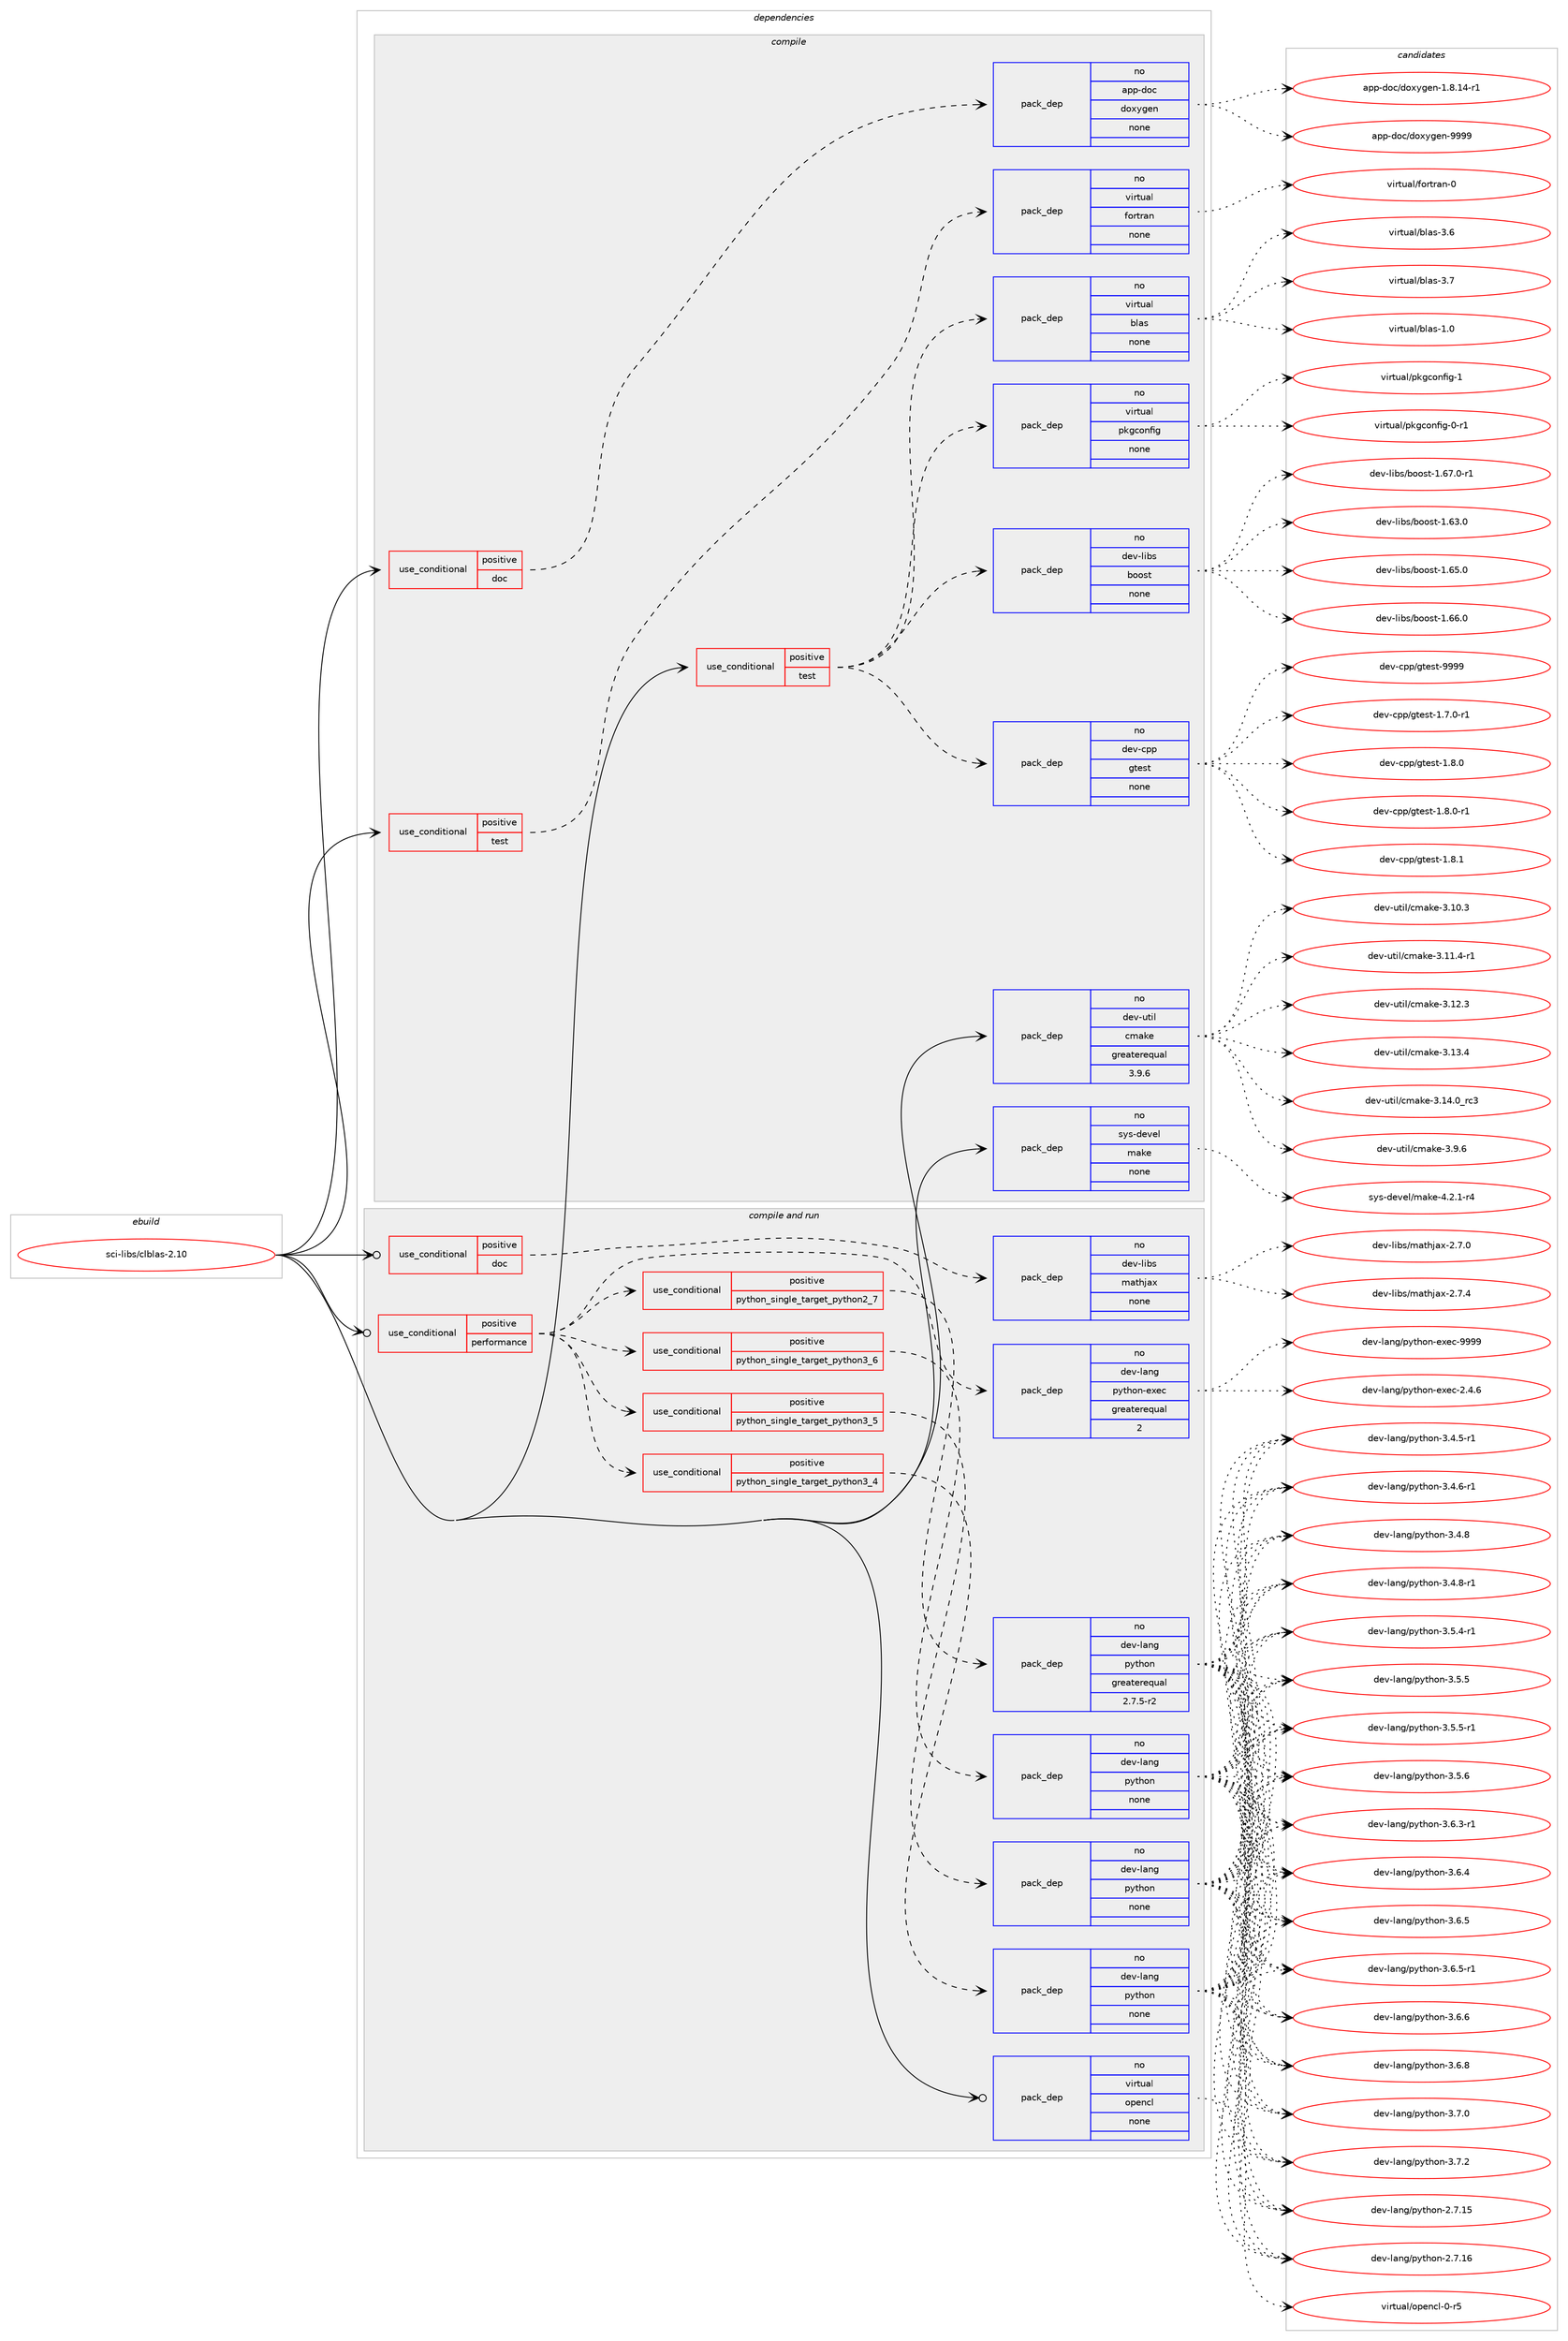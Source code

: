 digraph prolog {

# *************
# Graph options
# *************

newrank=true;
concentrate=true;
compound=true;
graph [rankdir=LR,fontname=Helvetica,fontsize=10,ranksep=1.5];#, ranksep=2.5, nodesep=0.2];
edge  [arrowhead=vee];
node  [fontname=Helvetica,fontsize=10];

# **********
# The ebuild
# **********

subgraph cluster_leftcol {
color=gray;
rank=same;
label=<<i>ebuild</i>>;
id [label="sci-libs/clblas-2.10", color=red, width=4, href="../sci-libs/clblas-2.10.svg"];
}

# ****************
# The dependencies
# ****************

subgraph cluster_midcol {
color=gray;
label=<<i>dependencies</i>>;
subgraph cluster_compile {
fillcolor="#eeeeee";
style=filled;
label=<<i>compile</i>>;
subgraph cond453124 {
dependency1692568 [label=<<TABLE BORDER="0" CELLBORDER="1" CELLSPACING="0" CELLPADDING="4"><TR><TD ROWSPAN="3" CELLPADDING="10">use_conditional</TD></TR><TR><TD>positive</TD></TR><TR><TD>doc</TD></TR></TABLE>>, shape=none, color=red];
subgraph pack1211716 {
dependency1692569 [label=<<TABLE BORDER="0" CELLBORDER="1" CELLSPACING="0" CELLPADDING="4" WIDTH="220"><TR><TD ROWSPAN="6" CELLPADDING="30">pack_dep</TD></TR><TR><TD WIDTH="110">no</TD></TR><TR><TD>app-doc</TD></TR><TR><TD>doxygen</TD></TR><TR><TD>none</TD></TR><TR><TD></TD></TR></TABLE>>, shape=none, color=blue];
}
dependency1692568:e -> dependency1692569:w [weight=20,style="dashed",arrowhead="vee"];
}
id:e -> dependency1692568:w [weight=20,style="solid",arrowhead="vee"];
subgraph cond453125 {
dependency1692570 [label=<<TABLE BORDER="0" CELLBORDER="1" CELLSPACING="0" CELLPADDING="4"><TR><TD ROWSPAN="3" CELLPADDING="10">use_conditional</TD></TR><TR><TD>positive</TD></TR><TR><TD>test</TD></TR></TABLE>>, shape=none, color=red];
subgraph pack1211717 {
dependency1692571 [label=<<TABLE BORDER="0" CELLBORDER="1" CELLSPACING="0" CELLPADDING="4" WIDTH="220"><TR><TD ROWSPAN="6" CELLPADDING="30">pack_dep</TD></TR><TR><TD WIDTH="110">no</TD></TR><TR><TD>dev-cpp</TD></TR><TR><TD>gtest</TD></TR><TR><TD>none</TD></TR><TR><TD></TD></TR></TABLE>>, shape=none, color=blue];
}
dependency1692570:e -> dependency1692571:w [weight=20,style="dashed",arrowhead="vee"];
subgraph pack1211718 {
dependency1692572 [label=<<TABLE BORDER="0" CELLBORDER="1" CELLSPACING="0" CELLPADDING="4" WIDTH="220"><TR><TD ROWSPAN="6" CELLPADDING="30">pack_dep</TD></TR><TR><TD WIDTH="110">no</TD></TR><TR><TD>dev-libs</TD></TR><TR><TD>boost</TD></TR><TR><TD>none</TD></TR><TR><TD></TD></TR></TABLE>>, shape=none, color=blue];
}
dependency1692570:e -> dependency1692572:w [weight=20,style="dashed",arrowhead="vee"];
subgraph pack1211719 {
dependency1692573 [label=<<TABLE BORDER="0" CELLBORDER="1" CELLSPACING="0" CELLPADDING="4" WIDTH="220"><TR><TD ROWSPAN="6" CELLPADDING="30">pack_dep</TD></TR><TR><TD WIDTH="110">no</TD></TR><TR><TD>virtual</TD></TR><TR><TD>pkgconfig</TD></TR><TR><TD>none</TD></TR><TR><TD></TD></TR></TABLE>>, shape=none, color=blue];
}
dependency1692570:e -> dependency1692573:w [weight=20,style="dashed",arrowhead="vee"];
subgraph pack1211720 {
dependency1692574 [label=<<TABLE BORDER="0" CELLBORDER="1" CELLSPACING="0" CELLPADDING="4" WIDTH="220"><TR><TD ROWSPAN="6" CELLPADDING="30">pack_dep</TD></TR><TR><TD WIDTH="110">no</TD></TR><TR><TD>virtual</TD></TR><TR><TD>blas</TD></TR><TR><TD>none</TD></TR><TR><TD></TD></TR></TABLE>>, shape=none, color=blue];
}
dependency1692570:e -> dependency1692574:w [weight=20,style="dashed",arrowhead="vee"];
}
id:e -> dependency1692570:w [weight=20,style="solid",arrowhead="vee"];
subgraph cond453126 {
dependency1692575 [label=<<TABLE BORDER="0" CELLBORDER="1" CELLSPACING="0" CELLPADDING="4"><TR><TD ROWSPAN="3" CELLPADDING="10">use_conditional</TD></TR><TR><TD>positive</TD></TR><TR><TD>test</TD></TR></TABLE>>, shape=none, color=red];
subgraph pack1211721 {
dependency1692576 [label=<<TABLE BORDER="0" CELLBORDER="1" CELLSPACING="0" CELLPADDING="4" WIDTH="220"><TR><TD ROWSPAN="6" CELLPADDING="30">pack_dep</TD></TR><TR><TD WIDTH="110">no</TD></TR><TR><TD>virtual</TD></TR><TR><TD>fortran</TD></TR><TR><TD>none</TD></TR><TR><TD></TD></TR></TABLE>>, shape=none, color=blue];
}
dependency1692575:e -> dependency1692576:w [weight=20,style="dashed",arrowhead="vee"];
}
id:e -> dependency1692575:w [weight=20,style="solid",arrowhead="vee"];
subgraph pack1211722 {
dependency1692577 [label=<<TABLE BORDER="0" CELLBORDER="1" CELLSPACING="0" CELLPADDING="4" WIDTH="220"><TR><TD ROWSPAN="6" CELLPADDING="30">pack_dep</TD></TR><TR><TD WIDTH="110">no</TD></TR><TR><TD>dev-util</TD></TR><TR><TD>cmake</TD></TR><TR><TD>greaterequal</TD></TR><TR><TD>3.9.6</TD></TR></TABLE>>, shape=none, color=blue];
}
id:e -> dependency1692577:w [weight=20,style="solid",arrowhead="vee"];
subgraph pack1211723 {
dependency1692578 [label=<<TABLE BORDER="0" CELLBORDER="1" CELLSPACING="0" CELLPADDING="4" WIDTH="220"><TR><TD ROWSPAN="6" CELLPADDING="30">pack_dep</TD></TR><TR><TD WIDTH="110">no</TD></TR><TR><TD>sys-devel</TD></TR><TR><TD>make</TD></TR><TR><TD>none</TD></TR><TR><TD></TD></TR></TABLE>>, shape=none, color=blue];
}
id:e -> dependency1692578:w [weight=20,style="solid",arrowhead="vee"];
}
subgraph cluster_compileandrun {
fillcolor="#eeeeee";
style=filled;
label=<<i>compile and run</i>>;
subgraph cond453127 {
dependency1692579 [label=<<TABLE BORDER="0" CELLBORDER="1" CELLSPACING="0" CELLPADDING="4"><TR><TD ROWSPAN="3" CELLPADDING="10">use_conditional</TD></TR><TR><TD>positive</TD></TR><TR><TD>doc</TD></TR></TABLE>>, shape=none, color=red];
subgraph pack1211724 {
dependency1692580 [label=<<TABLE BORDER="0" CELLBORDER="1" CELLSPACING="0" CELLPADDING="4" WIDTH="220"><TR><TD ROWSPAN="6" CELLPADDING="30">pack_dep</TD></TR><TR><TD WIDTH="110">no</TD></TR><TR><TD>dev-libs</TD></TR><TR><TD>mathjax</TD></TR><TR><TD>none</TD></TR><TR><TD></TD></TR></TABLE>>, shape=none, color=blue];
}
dependency1692579:e -> dependency1692580:w [weight=20,style="dashed",arrowhead="vee"];
}
id:e -> dependency1692579:w [weight=20,style="solid",arrowhead="odotvee"];
subgraph cond453128 {
dependency1692581 [label=<<TABLE BORDER="0" CELLBORDER="1" CELLSPACING="0" CELLPADDING="4"><TR><TD ROWSPAN="3" CELLPADDING="10">use_conditional</TD></TR><TR><TD>positive</TD></TR><TR><TD>performance</TD></TR></TABLE>>, shape=none, color=red];
subgraph cond453129 {
dependency1692582 [label=<<TABLE BORDER="0" CELLBORDER="1" CELLSPACING="0" CELLPADDING="4"><TR><TD ROWSPAN="3" CELLPADDING="10">use_conditional</TD></TR><TR><TD>positive</TD></TR><TR><TD>python_single_target_python2_7</TD></TR></TABLE>>, shape=none, color=red];
subgraph pack1211725 {
dependency1692583 [label=<<TABLE BORDER="0" CELLBORDER="1" CELLSPACING="0" CELLPADDING="4" WIDTH="220"><TR><TD ROWSPAN="6" CELLPADDING="30">pack_dep</TD></TR><TR><TD WIDTH="110">no</TD></TR><TR><TD>dev-lang</TD></TR><TR><TD>python</TD></TR><TR><TD>greaterequal</TD></TR><TR><TD>2.7.5-r2</TD></TR></TABLE>>, shape=none, color=blue];
}
dependency1692582:e -> dependency1692583:w [weight=20,style="dashed",arrowhead="vee"];
}
dependency1692581:e -> dependency1692582:w [weight=20,style="dashed",arrowhead="vee"];
subgraph cond453130 {
dependency1692584 [label=<<TABLE BORDER="0" CELLBORDER="1" CELLSPACING="0" CELLPADDING="4"><TR><TD ROWSPAN="3" CELLPADDING="10">use_conditional</TD></TR><TR><TD>positive</TD></TR><TR><TD>python_single_target_python3_4</TD></TR></TABLE>>, shape=none, color=red];
subgraph pack1211726 {
dependency1692585 [label=<<TABLE BORDER="0" CELLBORDER="1" CELLSPACING="0" CELLPADDING="4" WIDTH="220"><TR><TD ROWSPAN="6" CELLPADDING="30">pack_dep</TD></TR><TR><TD WIDTH="110">no</TD></TR><TR><TD>dev-lang</TD></TR><TR><TD>python</TD></TR><TR><TD>none</TD></TR><TR><TD></TD></TR></TABLE>>, shape=none, color=blue];
}
dependency1692584:e -> dependency1692585:w [weight=20,style="dashed",arrowhead="vee"];
}
dependency1692581:e -> dependency1692584:w [weight=20,style="dashed",arrowhead="vee"];
subgraph cond453131 {
dependency1692586 [label=<<TABLE BORDER="0" CELLBORDER="1" CELLSPACING="0" CELLPADDING="4"><TR><TD ROWSPAN="3" CELLPADDING="10">use_conditional</TD></TR><TR><TD>positive</TD></TR><TR><TD>python_single_target_python3_5</TD></TR></TABLE>>, shape=none, color=red];
subgraph pack1211727 {
dependency1692587 [label=<<TABLE BORDER="0" CELLBORDER="1" CELLSPACING="0" CELLPADDING="4" WIDTH="220"><TR><TD ROWSPAN="6" CELLPADDING="30">pack_dep</TD></TR><TR><TD WIDTH="110">no</TD></TR><TR><TD>dev-lang</TD></TR><TR><TD>python</TD></TR><TR><TD>none</TD></TR><TR><TD></TD></TR></TABLE>>, shape=none, color=blue];
}
dependency1692586:e -> dependency1692587:w [weight=20,style="dashed",arrowhead="vee"];
}
dependency1692581:e -> dependency1692586:w [weight=20,style="dashed",arrowhead="vee"];
subgraph cond453132 {
dependency1692588 [label=<<TABLE BORDER="0" CELLBORDER="1" CELLSPACING="0" CELLPADDING="4"><TR><TD ROWSPAN="3" CELLPADDING="10">use_conditional</TD></TR><TR><TD>positive</TD></TR><TR><TD>python_single_target_python3_6</TD></TR></TABLE>>, shape=none, color=red];
subgraph pack1211728 {
dependency1692589 [label=<<TABLE BORDER="0" CELLBORDER="1" CELLSPACING="0" CELLPADDING="4" WIDTH="220"><TR><TD ROWSPAN="6" CELLPADDING="30">pack_dep</TD></TR><TR><TD WIDTH="110">no</TD></TR><TR><TD>dev-lang</TD></TR><TR><TD>python</TD></TR><TR><TD>none</TD></TR><TR><TD></TD></TR></TABLE>>, shape=none, color=blue];
}
dependency1692588:e -> dependency1692589:w [weight=20,style="dashed",arrowhead="vee"];
}
dependency1692581:e -> dependency1692588:w [weight=20,style="dashed",arrowhead="vee"];
subgraph pack1211729 {
dependency1692590 [label=<<TABLE BORDER="0" CELLBORDER="1" CELLSPACING="0" CELLPADDING="4" WIDTH="220"><TR><TD ROWSPAN="6" CELLPADDING="30">pack_dep</TD></TR><TR><TD WIDTH="110">no</TD></TR><TR><TD>dev-lang</TD></TR><TR><TD>python-exec</TD></TR><TR><TD>greaterequal</TD></TR><TR><TD>2</TD></TR></TABLE>>, shape=none, color=blue];
}
dependency1692581:e -> dependency1692590:w [weight=20,style="dashed",arrowhead="vee"];
}
id:e -> dependency1692581:w [weight=20,style="solid",arrowhead="odotvee"];
subgraph pack1211730 {
dependency1692591 [label=<<TABLE BORDER="0" CELLBORDER="1" CELLSPACING="0" CELLPADDING="4" WIDTH="220"><TR><TD ROWSPAN="6" CELLPADDING="30">pack_dep</TD></TR><TR><TD WIDTH="110">no</TD></TR><TR><TD>virtual</TD></TR><TR><TD>opencl</TD></TR><TR><TD>none</TD></TR><TR><TD></TD></TR></TABLE>>, shape=none, color=blue];
}
id:e -> dependency1692591:w [weight=20,style="solid",arrowhead="odotvee"];
}
subgraph cluster_run {
fillcolor="#eeeeee";
style=filled;
label=<<i>run</i>>;
}
}

# **************
# The candidates
# **************

subgraph cluster_choices {
rank=same;
color=gray;
label=<<i>candidates</i>>;

subgraph choice1211716 {
color=black;
nodesep=1;
choice97112112451001119947100111120121103101110454946564649524511449 [label="app-doc/doxygen-1.8.14-r1", color=red, width=4,href="../app-doc/doxygen-1.8.14-r1.svg"];
choice971121124510011199471001111201211031011104557575757 [label="app-doc/doxygen-9999", color=red, width=4,href="../app-doc/doxygen-9999.svg"];
dependency1692569:e -> choice97112112451001119947100111120121103101110454946564649524511449:w [style=dotted,weight="100"];
dependency1692569:e -> choice971121124510011199471001111201211031011104557575757:w [style=dotted,weight="100"];
}
subgraph choice1211717 {
color=black;
nodesep=1;
choice1001011184599112112471031161011151164549465546484511449 [label="dev-cpp/gtest-1.7.0-r1", color=red, width=4,href="../dev-cpp/gtest-1.7.0-r1.svg"];
choice100101118459911211247103116101115116454946564648 [label="dev-cpp/gtest-1.8.0", color=red, width=4,href="../dev-cpp/gtest-1.8.0.svg"];
choice1001011184599112112471031161011151164549465646484511449 [label="dev-cpp/gtest-1.8.0-r1", color=red, width=4,href="../dev-cpp/gtest-1.8.0-r1.svg"];
choice100101118459911211247103116101115116454946564649 [label="dev-cpp/gtest-1.8.1", color=red, width=4,href="../dev-cpp/gtest-1.8.1.svg"];
choice1001011184599112112471031161011151164557575757 [label="dev-cpp/gtest-9999", color=red, width=4,href="../dev-cpp/gtest-9999.svg"];
dependency1692571:e -> choice1001011184599112112471031161011151164549465546484511449:w [style=dotted,weight="100"];
dependency1692571:e -> choice100101118459911211247103116101115116454946564648:w [style=dotted,weight="100"];
dependency1692571:e -> choice1001011184599112112471031161011151164549465646484511449:w [style=dotted,weight="100"];
dependency1692571:e -> choice100101118459911211247103116101115116454946564649:w [style=dotted,weight="100"];
dependency1692571:e -> choice1001011184599112112471031161011151164557575757:w [style=dotted,weight="100"];
}
subgraph choice1211718 {
color=black;
nodesep=1;
choice1001011184510810598115479811111111511645494654514648 [label="dev-libs/boost-1.63.0", color=red, width=4,href="../dev-libs/boost-1.63.0.svg"];
choice1001011184510810598115479811111111511645494654534648 [label="dev-libs/boost-1.65.0", color=red, width=4,href="../dev-libs/boost-1.65.0.svg"];
choice1001011184510810598115479811111111511645494654544648 [label="dev-libs/boost-1.66.0", color=red, width=4,href="../dev-libs/boost-1.66.0.svg"];
choice10010111845108105981154798111111115116454946545546484511449 [label="dev-libs/boost-1.67.0-r1", color=red, width=4,href="../dev-libs/boost-1.67.0-r1.svg"];
dependency1692572:e -> choice1001011184510810598115479811111111511645494654514648:w [style=dotted,weight="100"];
dependency1692572:e -> choice1001011184510810598115479811111111511645494654534648:w [style=dotted,weight="100"];
dependency1692572:e -> choice1001011184510810598115479811111111511645494654544648:w [style=dotted,weight="100"];
dependency1692572:e -> choice10010111845108105981154798111111115116454946545546484511449:w [style=dotted,weight="100"];
}
subgraph choice1211719 {
color=black;
nodesep=1;
choice11810511411611797108471121071039911111010210510345484511449 [label="virtual/pkgconfig-0-r1", color=red, width=4,href="../virtual/pkgconfig-0-r1.svg"];
choice1181051141161179710847112107103991111101021051034549 [label="virtual/pkgconfig-1", color=red, width=4,href="../virtual/pkgconfig-1.svg"];
dependency1692573:e -> choice11810511411611797108471121071039911111010210510345484511449:w [style=dotted,weight="100"];
dependency1692573:e -> choice1181051141161179710847112107103991111101021051034549:w [style=dotted,weight="100"];
}
subgraph choice1211720 {
color=black;
nodesep=1;
choice1181051141161179710847981089711545494648 [label="virtual/blas-1.0", color=red, width=4,href="../virtual/blas-1.0.svg"];
choice1181051141161179710847981089711545514654 [label="virtual/blas-3.6", color=red, width=4,href="../virtual/blas-3.6.svg"];
choice1181051141161179710847981089711545514655 [label="virtual/blas-3.7", color=red, width=4,href="../virtual/blas-3.7.svg"];
dependency1692574:e -> choice1181051141161179710847981089711545494648:w [style=dotted,weight="100"];
dependency1692574:e -> choice1181051141161179710847981089711545514654:w [style=dotted,weight="100"];
dependency1692574:e -> choice1181051141161179710847981089711545514655:w [style=dotted,weight="100"];
}
subgraph choice1211721 {
color=black;
nodesep=1;
choice1181051141161179710847102111114116114971104548 [label="virtual/fortran-0", color=red, width=4,href="../virtual/fortran-0.svg"];
dependency1692576:e -> choice1181051141161179710847102111114116114971104548:w [style=dotted,weight="100"];
}
subgraph choice1211722 {
color=black;
nodesep=1;
choice1001011184511711610510847991099710710145514649484651 [label="dev-util/cmake-3.10.3", color=red, width=4,href="../dev-util/cmake-3.10.3.svg"];
choice10010111845117116105108479910997107101455146494946524511449 [label="dev-util/cmake-3.11.4-r1", color=red, width=4,href="../dev-util/cmake-3.11.4-r1.svg"];
choice1001011184511711610510847991099710710145514649504651 [label="dev-util/cmake-3.12.3", color=red, width=4,href="../dev-util/cmake-3.12.3.svg"];
choice1001011184511711610510847991099710710145514649514652 [label="dev-util/cmake-3.13.4", color=red, width=4,href="../dev-util/cmake-3.13.4.svg"];
choice1001011184511711610510847991099710710145514649524648951149951 [label="dev-util/cmake-3.14.0_rc3", color=red, width=4,href="../dev-util/cmake-3.14.0_rc3.svg"];
choice10010111845117116105108479910997107101455146574654 [label="dev-util/cmake-3.9.6", color=red, width=4,href="../dev-util/cmake-3.9.6.svg"];
dependency1692577:e -> choice1001011184511711610510847991099710710145514649484651:w [style=dotted,weight="100"];
dependency1692577:e -> choice10010111845117116105108479910997107101455146494946524511449:w [style=dotted,weight="100"];
dependency1692577:e -> choice1001011184511711610510847991099710710145514649504651:w [style=dotted,weight="100"];
dependency1692577:e -> choice1001011184511711610510847991099710710145514649514652:w [style=dotted,weight="100"];
dependency1692577:e -> choice1001011184511711610510847991099710710145514649524648951149951:w [style=dotted,weight="100"];
dependency1692577:e -> choice10010111845117116105108479910997107101455146574654:w [style=dotted,weight="100"];
}
subgraph choice1211723 {
color=black;
nodesep=1;
choice1151211154510010111810110847109971071014552465046494511452 [label="sys-devel/make-4.2.1-r4", color=red, width=4,href="../sys-devel/make-4.2.1-r4.svg"];
dependency1692578:e -> choice1151211154510010111810110847109971071014552465046494511452:w [style=dotted,weight="100"];
}
subgraph choice1211724 {
color=black;
nodesep=1;
choice1001011184510810598115471099711610410697120455046554648 [label="dev-libs/mathjax-2.7.0", color=red, width=4,href="../dev-libs/mathjax-2.7.0.svg"];
choice1001011184510810598115471099711610410697120455046554652 [label="dev-libs/mathjax-2.7.4", color=red, width=4,href="../dev-libs/mathjax-2.7.4.svg"];
dependency1692580:e -> choice1001011184510810598115471099711610410697120455046554648:w [style=dotted,weight="100"];
dependency1692580:e -> choice1001011184510810598115471099711610410697120455046554652:w [style=dotted,weight="100"];
}
subgraph choice1211725 {
color=black;
nodesep=1;
choice10010111845108971101034711212111610411111045504655464953 [label="dev-lang/python-2.7.15", color=red, width=4,href="../dev-lang/python-2.7.15.svg"];
choice10010111845108971101034711212111610411111045504655464954 [label="dev-lang/python-2.7.16", color=red, width=4,href="../dev-lang/python-2.7.16.svg"];
choice1001011184510897110103471121211161041111104551465246534511449 [label="dev-lang/python-3.4.5-r1", color=red, width=4,href="../dev-lang/python-3.4.5-r1.svg"];
choice1001011184510897110103471121211161041111104551465246544511449 [label="dev-lang/python-3.4.6-r1", color=red, width=4,href="../dev-lang/python-3.4.6-r1.svg"];
choice100101118451089711010347112121116104111110455146524656 [label="dev-lang/python-3.4.8", color=red, width=4,href="../dev-lang/python-3.4.8.svg"];
choice1001011184510897110103471121211161041111104551465246564511449 [label="dev-lang/python-3.4.8-r1", color=red, width=4,href="../dev-lang/python-3.4.8-r1.svg"];
choice1001011184510897110103471121211161041111104551465346524511449 [label="dev-lang/python-3.5.4-r1", color=red, width=4,href="../dev-lang/python-3.5.4-r1.svg"];
choice100101118451089711010347112121116104111110455146534653 [label="dev-lang/python-3.5.5", color=red, width=4,href="../dev-lang/python-3.5.5.svg"];
choice1001011184510897110103471121211161041111104551465346534511449 [label="dev-lang/python-3.5.5-r1", color=red, width=4,href="../dev-lang/python-3.5.5-r1.svg"];
choice100101118451089711010347112121116104111110455146534654 [label="dev-lang/python-3.5.6", color=red, width=4,href="../dev-lang/python-3.5.6.svg"];
choice1001011184510897110103471121211161041111104551465446514511449 [label="dev-lang/python-3.6.3-r1", color=red, width=4,href="../dev-lang/python-3.6.3-r1.svg"];
choice100101118451089711010347112121116104111110455146544652 [label="dev-lang/python-3.6.4", color=red, width=4,href="../dev-lang/python-3.6.4.svg"];
choice100101118451089711010347112121116104111110455146544653 [label="dev-lang/python-3.6.5", color=red, width=4,href="../dev-lang/python-3.6.5.svg"];
choice1001011184510897110103471121211161041111104551465446534511449 [label="dev-lang/python-3.6.5-r1", color=red, width=4,href="../dev-lang/python-3.6.5-r1.svg"];
choice100101118451089711010347112121116104111110455146544654 [label="dev-lang/python-3.6.6", color=red, width=4,href="../dev-lang/python-3.6.6.svg"];
choice100101118451089711010347112121116104111110455146544656 [label="dev-lang/python-3.6.8", color=red, width=4,href="../dev-lang/python-3.6.8.svg"];
choice100101118451089711010347112121116104111110455146554648 [label="dev-lang/python-3.7.0", color=red, width=4,href="../dev-lang/python-3.7.0.svg"];
choice100101118451089711010347112121116104111110455146554650 [label="dev-lang/python-3.7.2", color=red, width=4,href="../dev-lang/python-3.7.2.svg"];
dependency1692583:e -> choice10010111845108971101034711212111610411111045504655464953:w [style=dotted,weight="100"];
dependency1692583:e -> choice10010111845108971101034711212111610411111045504655464954:w [style=dotted,weight="100"];
dependency1692583:e -> choice1001011184510897110103471121211161041111104551465246534511449:w [style=dotted,weight="100"];
dependency1692583:e -> choice1001011184510897110103471121211161041111104551465246544511449:w [style=dotted,weight="100"];
dependency1692583:e -> choice100101118451089711010347112121116104111110455146524656:w [style=dotted,weight="100"];
dependency1692583:e -> choice1001011184510897110103471121211161041111104551465246564511449:w [style=dotted,weight="100"];
dependency1692583:e -> choice1001011184510897110103471121211161041111104551465346524511449:w [style=dotted,weight="100"];
dependency1692583:e -> choice100101118451089711010347112121116104111110455146534653:w [style=dotted,weight="100"];
dependency1692583:e -> choice1001011184510897110103471121211161041111104551465346534511449:w [style=dotted,weight="100"];
dependency1692583:e -> choice100101118451089711010347112121116104111110455146534654:w [style=dotted,weight="100"];
dependency1692583:e -> choice1001011184510897110103471121211161041111104551465446514511449:w [style=dotted,weight="100"];
dependency1692583:e -> choice100101118451089711010347112121116104111110455146544652:w [style=dotted,weight="100"];
dependency1692583:e -> choice100101118451089711010347112121116104111110455146544653:w [style=dotted,weight="100"];
dependency1692583:e -> choice1001011184510897110103471121211161041111104551465446534511449:w [style=dotted,weight="100"];
dependency1692583:e -> choice100101118451089711010347112121116104111110455146544654:w [style=dotted,weight="100"];
dependency1692583:e -> choice100101118451089711010347112121116104111110455146544656:w [style=dotted,weight="100"];
dependency1692583:e -> choice100101118451089711010347112121116104111110455146554648:w [style=dotted,weight="100"];
dependency1692583:e -> choice100101118451089711010347112121116104111110455146554650:w [style=dotted,weight="100"];
}
subgraph choice1211726 {
color=black;
nodesep=1;
choice10010111845108971101034711212111610411111045504655464953 [label="dev-lang/python-2.7.15", color=red, width=4,href="../dev-lang/python-2.7.15.svg"];
choice10010111845108971101034711212111610411111045504655464954 [label="dev-lang/python-2.7.16", color=red, width=4,href="../dev-lang/python-2.7.16.svg"];
choice1001011184510897110103471121211161041111104551465246534511449 [label="dev-lang/python-3.4.5-r1", color=red, width=4,href="../dev-lang/python-3.4.5-r1.svg"];
choice1001011184510897110103471121211161041111104551465246544511449 [label="dev-lang/python-3.4.6-r1", color=red, width=4,href="../dev-lang/python-3.4.6-r1.svg"];
choice100101118451089711010347112121116104111110455146524656 [label="dev-lang/python-3.4.8", color=red, width=4,href="../dev-lang/python-3.4.8.svg"];
choice1001011184510897110103471121211161041111104551465246564511449 [label="dev-lang/python-3.4.8-r1", color=red, width=4,href="../dev-lang/python-3.4.8-r1.svg"];
choice1001011184510897110103471121211161041111104551465346524511449 [label="dev-lang/python-3.5.4-r1", color=red, width=4,href="../dev-lang/python-3.5.4-r1.svg"];
choice100101118451089711010347112121116104111110455146534653 [label="dev-lang/python-3.5.5", color=red, width=4,href="../dev-lang/python-3.5.5.svg"];
choice1001011184510897110103471121211161041111104551465346534511449 [label="dev-lang/python-3.5.5-r1", color=red, width=4,href="../dev-lang/python-3.5.5-r1.svg"];
choice100101118451089711010347112121116104111110455146534654 [label="dev-lang/python-3.5.6", color=red, width=4,href="../dev-lang/python-3.5.6.svg"];
choice1001011184510897110103471121211161041111104551465446514511449 [label="dev-lang/python-3.6.3-r1", color=red, width=4,href="../dev-lang/python-3.6.3-r1.svg"];
choice100101118451089711010347112121116104111110455146544652 [label="dev-lang/python-3.6.4", color=red, width=4,href="../dev-lang/python-3.6.4.svg"];
choice100101118451089711010347112121116104111110455146544653 [label="dev-lang/python-3.6.5", color=red, width=4,href="../dev-lang/python-3.6.5.svg"];
choice1001011184510897110103471121211161041111104551465446534511449 [label="dev-lang/python-3.6.5-r1", color=red, width=4,href="../dev-lang/python-3.6.5-r1.svg"];
choice100101118451089711010347112121116104111110455146544654 [label="dev-lang/python-3.6.6", color=red, width=4,href="../dev-lang/python-3.6.6.svg"];
choice100101118451089711010347112121116104111110455146544656 [label="dev-lang/python-3.6.8", color=red, width=4,href="../dev-lang/python-3.6.8.svg"];
choice100101118451089711010347112121116104111110455146554648 [label="dev-lang/python-3.7.0", color=red, width=4,href="../dev-lang/python-3.7.0.svg"];
choice100101118451089711010347112121116104111110455146554650 [label="dev-lang/python-3.7.2", color=red, width=4,href="../dev-lang/python-3.7.2.svg"];
dependency1692585:e -> choice10010111845108971101034711212111610411111045504655464953:w [style=dotted,weight="100"];
dependency1692585:e -> choice10010111845108971101034711212111610411111045504655464954:w [style=dotted,weight="100"];
dependency1692585:e -> choice1001011184510897110103471121211161041111104551465246534511449:w [style=dotted,weight="100"];
dependency1692585:e -> choice1001011184510897110103471121211161041111104551465246544511449:w [style=dotted,weight="100"];
dependency1692585:e -> choice100101118451089711010347112121116104111110455146524656:w [style=dotted,weight="100"];
dependency1692585:e -> choice1001011184510897110103471121211161041111104551465246564511449:w [style=dotted,weight="100"];
dependency1692585:e -> choice1001011184510897110103471121211161041111104551465346524511449:w [style=dotted,weight="100"];
dependency1692585:e -> choice100101118451089711010347112121116104111110455146534653:w [style=dotted,weight="100"];
dependency1692585:e -> choice1001011184510897110103471121211161041111104551465346534511449:w [style=dotted,weight="100"];
dependency1692585:e -> choice100101118451089711010347112121116104111110455146534654:w [style=dotted,weight="100"];
dependency1692585:e -> choice1001011184510897110103471121211161041111104551465446514511449:w [style=dotted,weight="100"];
dependency1692585:e -> choice100101118451089711010347112121116104111110455146544652:w [style=dotted,weight="100"];
dependency1692585:e -> choice100101118451089711010347112121116104111110455146544653:w [style=dotted,weight="100"];
dependency1692585:e -> choice1001011184510897110103471121211161041111104551465446534511449:w [style=dotted,weight="100"];
dependency1692585:e -> choice100101118451089711010347112121116104111110455146544654:w [style=dotted,weight="100"];
dependency1692585:e -> choice100101118451089711010347112121116104111110455146544656:w [style=dotted,weight="100"];
dependency1692585:e -> choice100101118451089711010347112121116104111110455146554648:w [style=dotted,weight="100"];
dependency1692585:e -> choice100101118451089711010347112121116104111110455146554650:w [style=dotted,weight="100"];
}
subgraph choice1211727 {
color=black;
nodesep=1;
choice10010111845108971101034711212111610411111045504655464953 [label="dev-lang/python-2.7.15", color=red, width=4,href="../dev-lang/python-2.7.15.svg"];
choice10010111845108971101034711212111610411111045504655464954 [label="dev-lang/python-2.7.16", color=red, width=4,href="../dev-lang/python-2.7.16.svg"];
choice1001011184510897110103471121211161041111104551465246534511449 [label="dev-lang/python-3.4.5-r1", color=red, width=4,href="../dev-lang/python-3.4.5-r1.svg"];
choice1001011184510897110103471121211161041111104551465246544511449 [label="dev-lang/python-3.4.6-r1", color=red, width=4,href="../dev-lang/python-3.4.6-r1.svg"];
choice100101118451089711010347112121116104111110455146524656 [label="dev-lang/python-3.4.8", color=red, width=4,href="../dev-lang/python-3.4.8.svg"];
choice1001011184510897110103471121211161041111104551465246564511449 [label="dev-lang/python-3.4.8-r1", color=red, width=4,href="../dev-lang/python-3.4.8-r1.svg"];
choice1001011184510897110103471121211161041111104551465346524511449 [label="dev-lang/python-3.5.4-r1", color=red, width=4,href="../dev-lang/python-3.5.4-r1.svg"];
choice100101118451089711010347112121116104111110455146534653 [label="dev-lang/python-3.5.5", color=red, width=4,href="../dev-lang/python-3.5.5.svg"];
choice1001011184510897110103471121211161041111104551465346534511449 [label="dev-lang/python-3.5.5-r1", color=red, width=4,href="../dev-lang/python-3.5.5-r1.svg"];
choice100101118451089711010347112121116104111110455146534654 [label="dev-lang/python-3.5.6", color=red, width=4,href="../dev-lang/python-3.5.6.svg"];
choice1001011184510897110103471121211161041111104551465446514511449 [label="dev-lang/python-3.6.3-r1", color=red, width=4,href="../dev-lang/python-3.6.3-r1.svg"];
choice100101118451089711010347112121116104111110455146544652 [label="dev-lang/python-3.6.4", color=red, width=4,href="../dev-lang/python-3.6.4.svg"];
choice100101118451089711010347112121116104111110455146544653 [label="dev-lang/python-3.6.5", color=red, width=4,href="../dev-lang/python-3.6.5.svg"];
choice1001011184510897110103471121211161041111104551465446534511449 [label="dev-lang/python-3.6.5-r1", color=red, width=4,href="../dev-lang/python-3.6.5-r1.svg"];
choice100101118451089711010347112121116104111110455146544654 [label="dev-lang/python-3.6.6", color=red, width=4,href="../dev-lang/python-3.6.6.svg"];
choice100101118451089711010347112121116104111110455146544656 [label="dev-lang/python-3.6.8", color=red, width=4,href="../dev-lang/python-3.6.8.svg"];
choice100101118451089711010347112121116104111110455146554648 [label="dev-lang/python-3.7.0", color=red, width=4,href="../dev-lang/python-3.7.0.svg"];
choice100101118451089711010347112121116104111110455146554650 [label="dev-lang/python-3.7.2", color=red, width=4,href="../dev-lang/python-3.7.2.svg"];
dependency1692587:e -> choice10010111845108971101034711212111610411111045504655464953:w [style=dotted,weight="100"];
dependency1692587:e -> choice10010111845108971101034711212111610411111045504655464954:w [style=dotted,weight="100"];
dependency1692587:e -> choice1001011184510897110103471121211161041111104551465246534511449:w [style=dotted,weight="100"];
dependency1692587:e -> choice1001011184510897110103471121211161041111104551465246544511449:w [style=dotted,weight="100"];
dependency1692587:e -> choice100101118451089711010347112121116104111110455146524656:w [style=dotted,weight="100"];
dependency1692587:e -> choice1001011184510897110103471121211161041111104551465246564511449:w [style=dotted,weight="100"];
dependency1692587:e -> choice1001011184510897110103471121211161041111104551465346524511449:w [style=dotted,weight="100"];
dependency1692587:e -> choice100101118451089711010347112121116104111110455146534653:w [style=dotted,weight="100"];
dependency1692587:e -> choice1001011184510897110103471121211161041111104551465346534511449:w [style=dotted,weight="100"];
dependency1692587:e -> choice100101118451089711010347112121116104111110455146534654:w [style=dotted,weight="100"];
dependency1692587:e -> choice1001011184510897110103471121211161041111104551465446514511449:w [style=dotted,weight="100"];
dependency1692587:e -> choice100101118451089711010347112121116104111110455146544652:w [style=dotted,weight="100"];
dependency1692587:e -> choice100101118451089711010347112121116104111110455146544653:w [style=dotted,weight="100"];
dependency1692587:e -> choice1001011184510897110103471121211161041111104551465446534511449:w [style=dotted,weight="100"];
dependency1692587:e -> choice100101118451089711010347112121116104111110455146544654:w [style=dotted,weight="100"];
dependency1692587:e -> choice100101118451089711010347112121116104111110455146544656:w [style=dotted,weight="100"];
dependency1692587:e -> choice100101118451089711010347112121116104111110455146554648:w [style=dotted,weight="100"];
dependency1692587:e -> choice100101118451089711010347112121116104111110455146554650:w [style=dotted,weight="100"];
}
subgraph choice1211728 {
color=black;
nodesep=1;
choice10010111845108971101034711212111610411111045504655464953 [label="dev-lang/python-2.7.15", color=red, width=4,href="../dev-lang/python-2.7.15.svg"];
choice10010111845108971101034711212111610411111045504655464954 [label="dev-lang/python-2.7.16", color=red, width=4,href="../dev-lang/python-2.7.16.svg"];
choice1001011184510897110103471121211161041111104551465246534511449 [label="dev-lang/python-3.4.5-r1", color=red, width=4,href="../dev-lang/python-3.4.5-r1.svg"];
choice1001011184510897110103471121211161041111104551465246544511449 [label="dev-lang/python-3.4.6-r1", color=red, width=4,href="../dev-lang/python-3.4.6-r1.svg"];
choice100101118451089711010347112121116104111110455146524656 [label="dev-lang/python-3.4.8", color=red, width=4,href="../dev-lang/python-3.4.8.svg"];
choice1001011184510897110103471121211161041111104551465246564511449 [label="dev-lang/python-3.4.8-r1", color=red, width=4,href="../dev-lang/python-3.4.8-r1.svg"];
choice1001011184510897110103471121211161041111104551465346524511449 [label="dev-lang/python-3.5.4-r1", color=red, width=4,href="../dev-lang/python-3.5.4-r1.svg"];
choice100101118451089711010347112121116104111110455146534653 [label="dev-lang/python-3.5.5", color=red, width=4,href="../dev-lang/python-3.5.5.svg"];
choice1001011184510897110103471121211161041111104551465346534511449 [label="dev-lang/python-3.5.5-r1", color=red, width=4,href="../dev-lang/python-3.5.5-r1.svg"];
choice100101118451089711010347112121116104111110455146534654 [label="dev-lang/python-3.5.6", color=red, width=4,href="../dev-lang/python-3.5.6.svg"];
choice1001011184510897110103471121211161041111104551465446514511449 [label="dev-lang/python-3.6.3-r1", color=red, width=4,href="../dev-lang/python-3.6.3-r1.svg"];
choice100101118451089711010347112121116104111110455146544652 [label="dev-lang/python-3.6.4", color=red, width=4,href="../dev-lang/python-3.6.4.svg"];
choice100101118451089711010347112121116104111110455146544653 [label="dev-lang/python-3.6.5", color=red, width=4,href="../dev-lang/python-3.6.5.svg"];
choice1001011184510897110103471121211161041111104551465446534511449 [label="dev-lang/python-3.6.5-r1", color=red, width=4,href="../dev-lang/python-3.6.5-r1.svg"];
choice100101118451089711010347112121116104111110455146544654 [label="dev-lang/python-3.6.6", color=red, width=4,href="../dev-lang/python-3.6.6.svg"];
choice100101118451089711010347112121116104111110455146544656 [label="dev-lang/python-3.6.8", color=red, width=4,href="../dev-lang/python-3.6.8.svg"];
choice100101118451089711010347112121116104111110455146554648 [label="dev-lang/python-3.7.0", color=red, width=4,href="../dev-lang/python-3.7.0.svg"];
choice100101118451089711010347112121116104111110455146554650 [label="dev-lang/python-3.7.2", color=red, width=4,href="../dev-lang/python-3.7.2.svg"];
dependency1692589:e -> choice10010111845108971101034711212111610411111045504655464953:w [style=dotted,weight="100"];
dependency1692589:e -> choice10010111845108971101034711212111610411111045504655464954:w [style=dotted,weight="100"];
dependency1692589:e -> choice1001011184510897110103471121211161041111104551465246534511449:w [style=dotted,weight="100"];
dependency1692589:e -> choice1001011184510897110103471121211161041111104551465246544511449:w [style=dotted,weight="100"];
dependency1692589:e -> choice100101118451089711010347112121116104111110455146524656:w [style=dotted,weight="100"];
dependency1692589:e -> choice1001011184510897110103471121211161041111104551465246564511449:w [style=dotted,weight="100"];
dependency1692589:e -> choice1001011184510897110103471121211161041111104551465346524511449:w [style=dotted,weight="100"];
dependency1692589:e -> choice100101118451089711010347112121116104111110455146534653:w [style=dotted,weight="100"];
dependency1692589:e -> choice1001011184510897110103471121211161041111104551465346534511449:w [style=dotted,weight="100"];
dependency1692589:e -> choice100101118451089711010347112121116104111110455146534654:w [style=dotted,weight="100"];
dependency1692589:e -> choice1001011184510897110103471121211161041111104551465446514511449:w [style=dotted,weight="100"];
dependency1692589:e -> choice100101118451089711010347112121116104111110455146544652:w [style=dotted,weight="100"];
dependency1692589:e -> choice100101118451089711010347112121116104111110455146544653:w [style=dotted,weight="100"];
dependency1692589:e -> choice1001011184510897110103471121211161041111104551465446534511449:w [style=dotted,weight="100"];
dependency1692589:e -> choice100101118451089711010347112121116104111110455146544654:w [style=dotted,weight="100"];
dependency1692589:e -> choice100101118451089711010347112121116104111110455146544656:w [style=dotted,weight="100"];
dependency1692589:e -> choice100101118451089711010347112121116104111110455146554648:w [style=dotted,weight="100"];
dependency1692589:e -> choice100101118451089711010347112121116104111110455146554650:w [style=dotted,weight="100"];
}
subgraph choice1211729 {
color=black;
nodesep=1;
choice1001011184510897110103471121211161041111104510112010199455046524654 [label="dev-lang/python-exec-2.4.6", color=red, width=4,href="../dev-lang/python-exec-2.4.6.svg"];
choice10010111845108971101034711212111610411111045101120101994557575757 [label="dev-lang/python-exec-9999", color=red, width=4,href="../dev-lang/python-exec-9999.svg"];
dependency1692590:e -> choice1001011184510897110103471121211161041111104510112010199455046524654:w [style=dotted,weight="100"];
dependency1692590:e -> choice10010111845108971101034711212111610411111045101120101994557575757:w [style=dotted,weight="100"];
}
subgraph choice1211730 {
color=black;
nodesep=1;
choice11810511411611797108471111121011109910845484511453 [label="virtual/opencl-0-r5", color=red, width=4,href="../virtual/opencl-0-r5.svg"];
dependency1692591:e -> choice11810511411611797108471111121011109910845484511453:w [style=dotted,weight="100"];
}
}

}
